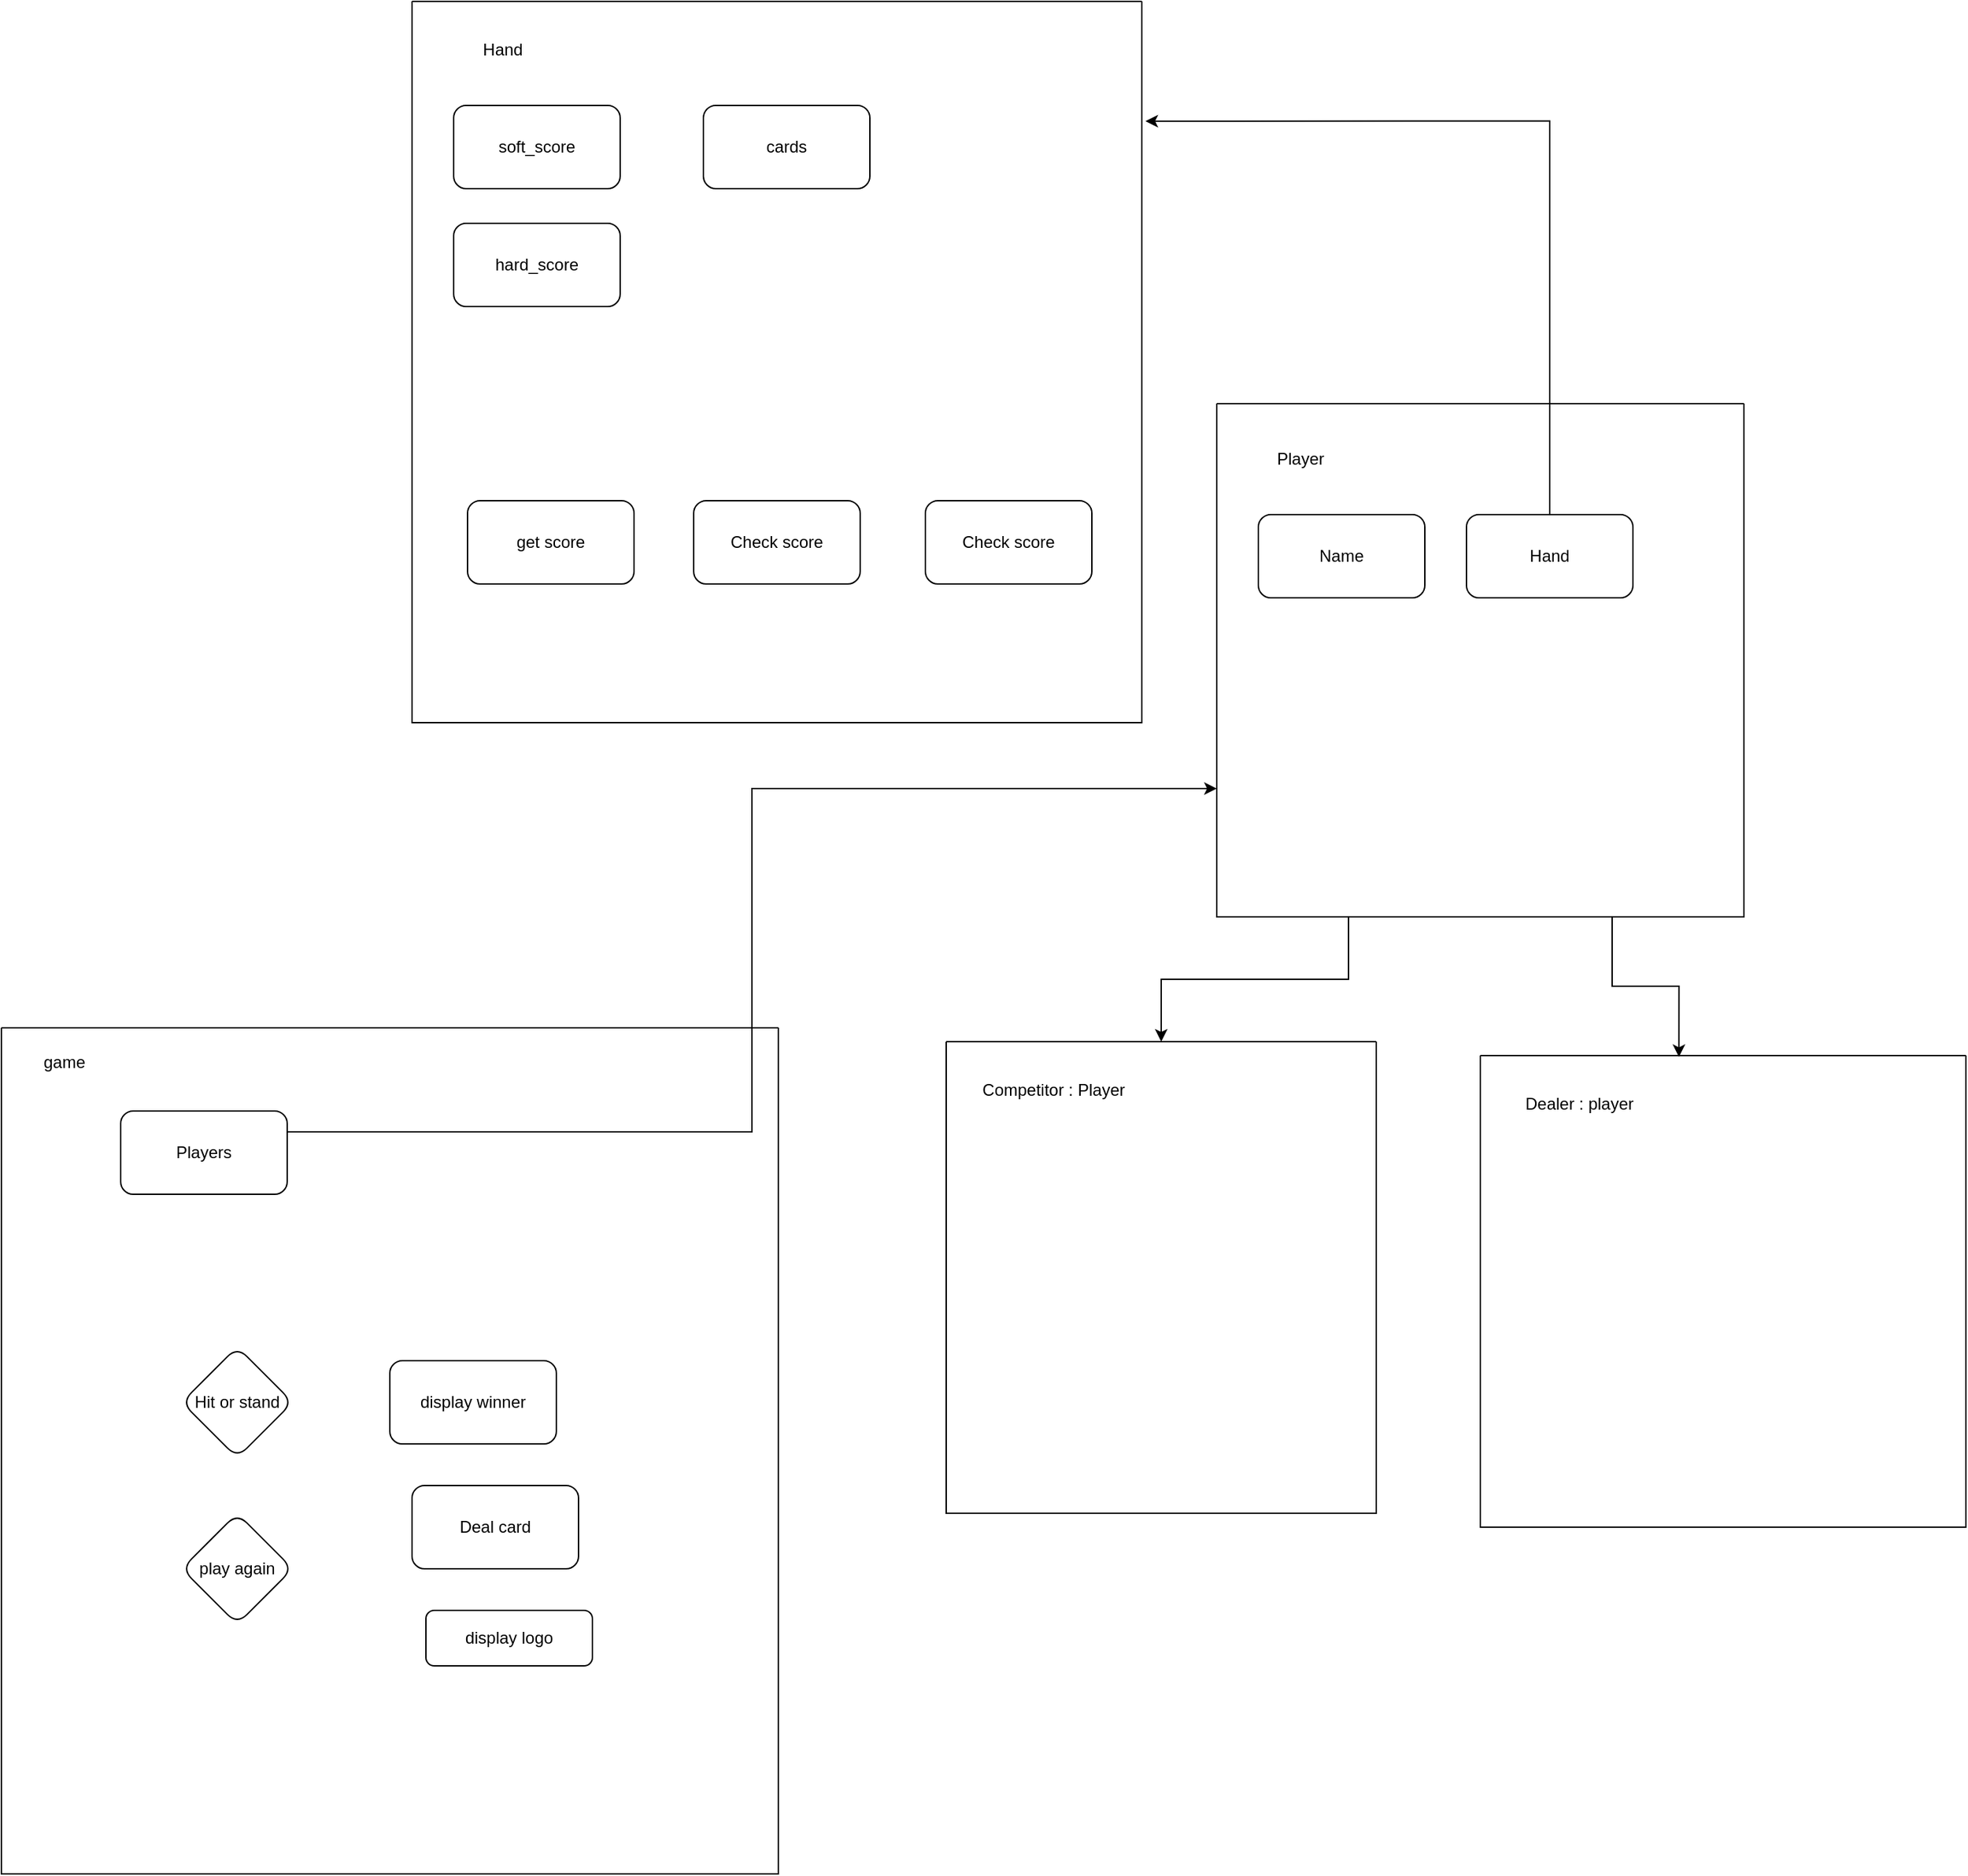<mxfile version="20.7.4" type="device"><diagram id="Q9a8AvLJE6tXbBqmRJRK" name="Page-1"><mxGraphModel dx="1687" dy="2162" grid="1" gridSize="10" guides="1" tooltips="1" connect="1" arrows="1" fold="1" page="1" pageScale="1" pageWidth="827" pageHeight="1169" math="0" shadow="0"><root><mxCell id="0"/><mxCell id="1" parent="0"/><mxCell id="kIZcKhU7g_OBuHYjO0U_-1" value="" style="swimlane;startSize=0;" parent="1" vertex="1"><mxGeometry x="134" y="110" width="560" height="610" as="geometry"/></mxCell><mxCell id="kIZcKhU7g_OBuHYjO0U_-2" value="game" style="text;html=1;align=center;verticalAlign=middle;resizable=0;points=[];autosize=1;strokeColor=none;fillColor=none;" parent="kIZcKhU7g_OBuHYjO0U_-1" vertex="1"><mxGeometry x="20" y="10" width="50" height="30" as="geometry"/></mxCell><mxCell id="kIZcKhU7g_OBuHYjO0U_-5" value="display logo" style="rounded=1;whiteSpace=wrap;html=1;fontSize=12;glass=0;strokeWidth=1;shadow=0;" parent="kIZcKhU7g_OBuHYjO0U_-1" vertex="1"><mxGeometry x="306" y="420" width="120" height="40" as="geometry"/></mxCell><mxCell id="kIZcKhU7g_OBuHYjO0U_-9" value="Players" style="rounded=1;whiteSpace=wrap;html=1;" parent="kIZcKhU7g_OBuHYjO0U_-1" vertex="1"><mxGeometry x="86" y="60" width="120" height="60" as="geometry"/></mxCell><mxCell id="kIZcKhU7g_OBuHYjO0U_-13" value="Hit or stand" style="rhombus;whiteSpace=wrap;html=1;rounded=1;glass=0;strokeWidth=1;shadow=0;" parent="kIZcKhU7g_OBuHYjO0U_-1" vertex="1"><mxGeometry x="130" y="230" width="80" height="80" as="geometry"/></mxCell><mxCell id="kIZcKhU7g_OBuHYjO0U_-14" value="play again" style="rhombus;whiteSpace=wrap;html=1;rounded=1;glass=0;strokeWidth=1;shadow=0;" parent="kIZcKhU7g_OBuHYjO0U_-1" vertex="1"><mxGeometry x="130" y="350" width="80" height="80" as="geometry"/></mxCell><mxCell id="kIZcKhU7g_OBuHYjO0U_-15" value="display winner" style="rounded=1;whiteSpace=wrap;html=1;" parent="kIZcKhU7g_OBuHYjO0U_-1" vertex="1"><mxGeometry x="280" y="240" width="120" height="60" as="geometry"/></mxCell><mxCell id="tGGdAOf61FxEkB5C2lG7-3" value="Deal card" style="rounded=1;whiteSpace=wrap;html=1;" parent="kIZcKhU7g_OBuHYjO0U_-1" vertex="1"><mxGeometry x="296" y="330" width="120" height="60" as="geometry"/></mxCell><mxCell id="kIZcKhU7g_OBuHYjO0U_-6" value="" style="swimlane;startSize=0;" parent="1" vertex="1"><mxGeometry x="815" y="120" width="310" height="340" as="geometry"/></mxCell><mxCell id="kIZcKhU7g_OBuHYjO0U_-7" value="Competitor : Player" style="text;html=1;align=center;verticalAlign=middle;resizable=0;points=[];autosize=1;strokeColor=none;fillColor=none;" parent="kIZcKhU7g_OBuHYjO0U_-6" vertex="1"><mxGeometry x="12" y="20" width="130" height="30" as="geometry"/></mxCell><mxCell id="tGGdAOf61FxEkB5C2lG7-1" value="" style="swimlane;startSize=0;" parent="1" vertex="1"><mxGeometry x="430" y="-630" width="526" height="520" as="geometry"/></mxCell><mxCell id="tGGdAOf61FxEkB5C2lG7-2" value="Hand" style="text;html=1;align=center;verticalAlign=middle;resizable=0;points=[];autosize=1;strokeColor=none;fillColor=none;" parent="tGGdAOf61FxEkB5C2lG7-1" vertex="1"><mxGeometry x="40" y="20" width="50" height="30" as="geometry"/></mxCell><mxCell id="jsaZBouVH9l8qYjlVjZY-8" value="cards" style="rounded=1;whiteSpace=wrap;html=1;" parent="tGGdAOf61FxEkB5C2lG7-1" vertex="1"><mxGeometry x="210" y="75" width="120" height="60" as="geometry"/></mxCell><mxCell id="jsaZBouVH9l8qYjlVjZY-3" value="soft_score" style="rounded=1;whiteSpace=wrap;html=1;" parent="tGGdAOf61FxEkB5C2lG7-1" vertex="1"><mxGeometry x="30" y="75" width="120" height="60" as="geometry"/></mxCell><mxCell id="jsaZBouVH9l8qYjlVjZY-4" value="hard_score" style="rounded=1;whiteSpace=wrap;html=1;" parent="tGGdAOf61FxEkB5C2lG7-1" vertex="1"><mxGeometry x="30" y="160" width="120" height="60" as="geometry"/></mxCell><mxCell id="kIZcKhU7g_OBuHYjO0U_-10" value="Check score" style="rounded=1;whiteSpace=wrap;html=1;" parent="tGGdAOf61FxEkB5C2lG7-1" vertex="1"><mxGeometry x="203" y="360" width="120" height="60" as="geometry"/></mxCell><mxCell id="kIZcKhU7g_OBuHYjO0U_-11" value="get score" style="rounded=1;whiteSpace=wrap;html=1;" parent="tGGdAOf61FxEkB5C2lG7-1" vertex="1"><mxGeometry x="40" y="360" width="120" height="60" as="geometry"/></mxCell><mxCell id="FLMeXv4oUEXagSujgz1i-1" value="Check score" style="rounded=1;whiteSpace=wrap;html=1;" parent="tGGdAOf61FxEkB5C2lG7-1" vertex="1"><mxGeometry x="370" y="360" width="120" height="60" as="geometry"/></mxCell><mxCell id="tGGdAOf61FxEkB5C2lG7-6" value="" style="swimlane;startSize=0;" parent="1" vertex="1"><mxGeometry x="1200" y="130" width="350" height="340" as="geometry"/></mxCell><mxCell id="tGGdAOf61FxEkB5C2lG7-7" value="Dealer : player" style="text;html=1;align=center;verticalAlign=middle;resizable=0;points=[];autosize=1;strokeColor=none;fillColor=none;" parent="tGGdAOf61FxEkB5C2lG7-6" vertex="1"><mxGeometry x="21" y="20" width="100" height="30" as="geometry"/></mxCell><mxCell id="tGGdAOf61FxEkB5C2lG7-10" style="edgeStyle=orthogonalEdgeStyle;rounded=0;orthogonalLoop=1;jettySize=auto;html=1;exitX=0.25;exitY=1;exitDx=0;exitDy=0;" parent="1" source="tGGdAOf61FxEkB5C2lG7-8" target="kIZcKhU7g_OBuHYjO0U_-6" edge="1"><mxGeometry relative="1" as="geometry"/></mxCell><mxCell id="tGGdAOf61FxEkB5C2lG7-11" style="edgeStyle=orthogonalEdgeStyle;rounded=0;orthogonalLoop=1;jettySize=auto;html=1;exitX=0.75;exitY=1;exitDx=0;exitDy=0;entryX=0.409;entryY=0.003;entryDx=0;entryDy=0;entryPerimeter=0;" parent="1" source="tGGdAOf61FxEkB5C2lG7-8" target="tGGdAOf61FxEkB5C2lG7-6" edge="1"><mxGeometry relative="1" as="geometry"/></mxCell><mxCell id="tGGdAOf61FxEkB5C2lG7-8" value="" style="swimlane;startSize=0;" parent="1" vertex="1"><mxGeometry x="1010" y="-340" width="380" height="370" as="geometry"/></mxCell><mxCell id="kIZcKhU7g_OBuHYjO0U_-12" value="Name" style="rounded=1;whiteSpace=wrap;html=1;" parent="tGGdAOf61FxEkB5C2lG7-8" vertex="1"><mxGeometry x="30" y="80" width="120" height="60" as="geometry"/></mxCell><mxCell id="tGGdAOf61FxEkB5C2lG7-4" value="Hand" style="rounded=1;whiteSpace=wrap;html=1;" parent="tGGdAOf61FxEkB5C2lG7-8" vertex="1"><mxGeometry x="180" y="80" width="120" height="60" as="geometry"/></mxCell><mxCell id="tGGdAOf61FxEkB5C2lG7-9" value="Player" style="text;html=1;align=center;verticalAlign=middle;resizable=0;points=[];autosize=1;strokeColor=none;fillColor=none;" parent="1" vertex="1"><mxGeometry x="1040" y="-315" width="60" height="30" as="geometry"/></mxCell><mxCell id="jsaZBouVH9l8qYjlVjZY-10" style="edgeStyle=orthogonalEdgeStyle;rounded=0;orthogonalLoop=1;jettySize=auto;html=1;exitX=0.5;exitY=0;exitDx=0;exitDy=0;entryX=1.005;entryY=0.166;entryDx=0;entryDy=0;entryPerimeter=0;" parent="1" source="tGGdAOf61FxEkB5C2lG7-4" target="tGGdAOf61FxEkB5C2lG7-1" edge="1"><mxGeometry relative="1" as="geometry"/></mxCell><mxCell id="jsaZBouVH9l8qYjlVjZY-11" style="edgeStyle=orthogonalEdgeStyle;rounded=0;orthogonalLoop=1;jettySize=auto;html=1;exitX=1;exitY=0.25;exitDx=0;exitDy=0;entryX=0;entryY=0.75;entryDx=0;entryDy=0;" parent="1" source="kIZcKhU7g_OBuHYjO0U_-9" target="tGGdAOf61FxEkB5C2lG7-8" edge="1"><mxGeometry relative="1" as="geometry"/></mxCell></root></mxGraphModel></diagram></mxfile>